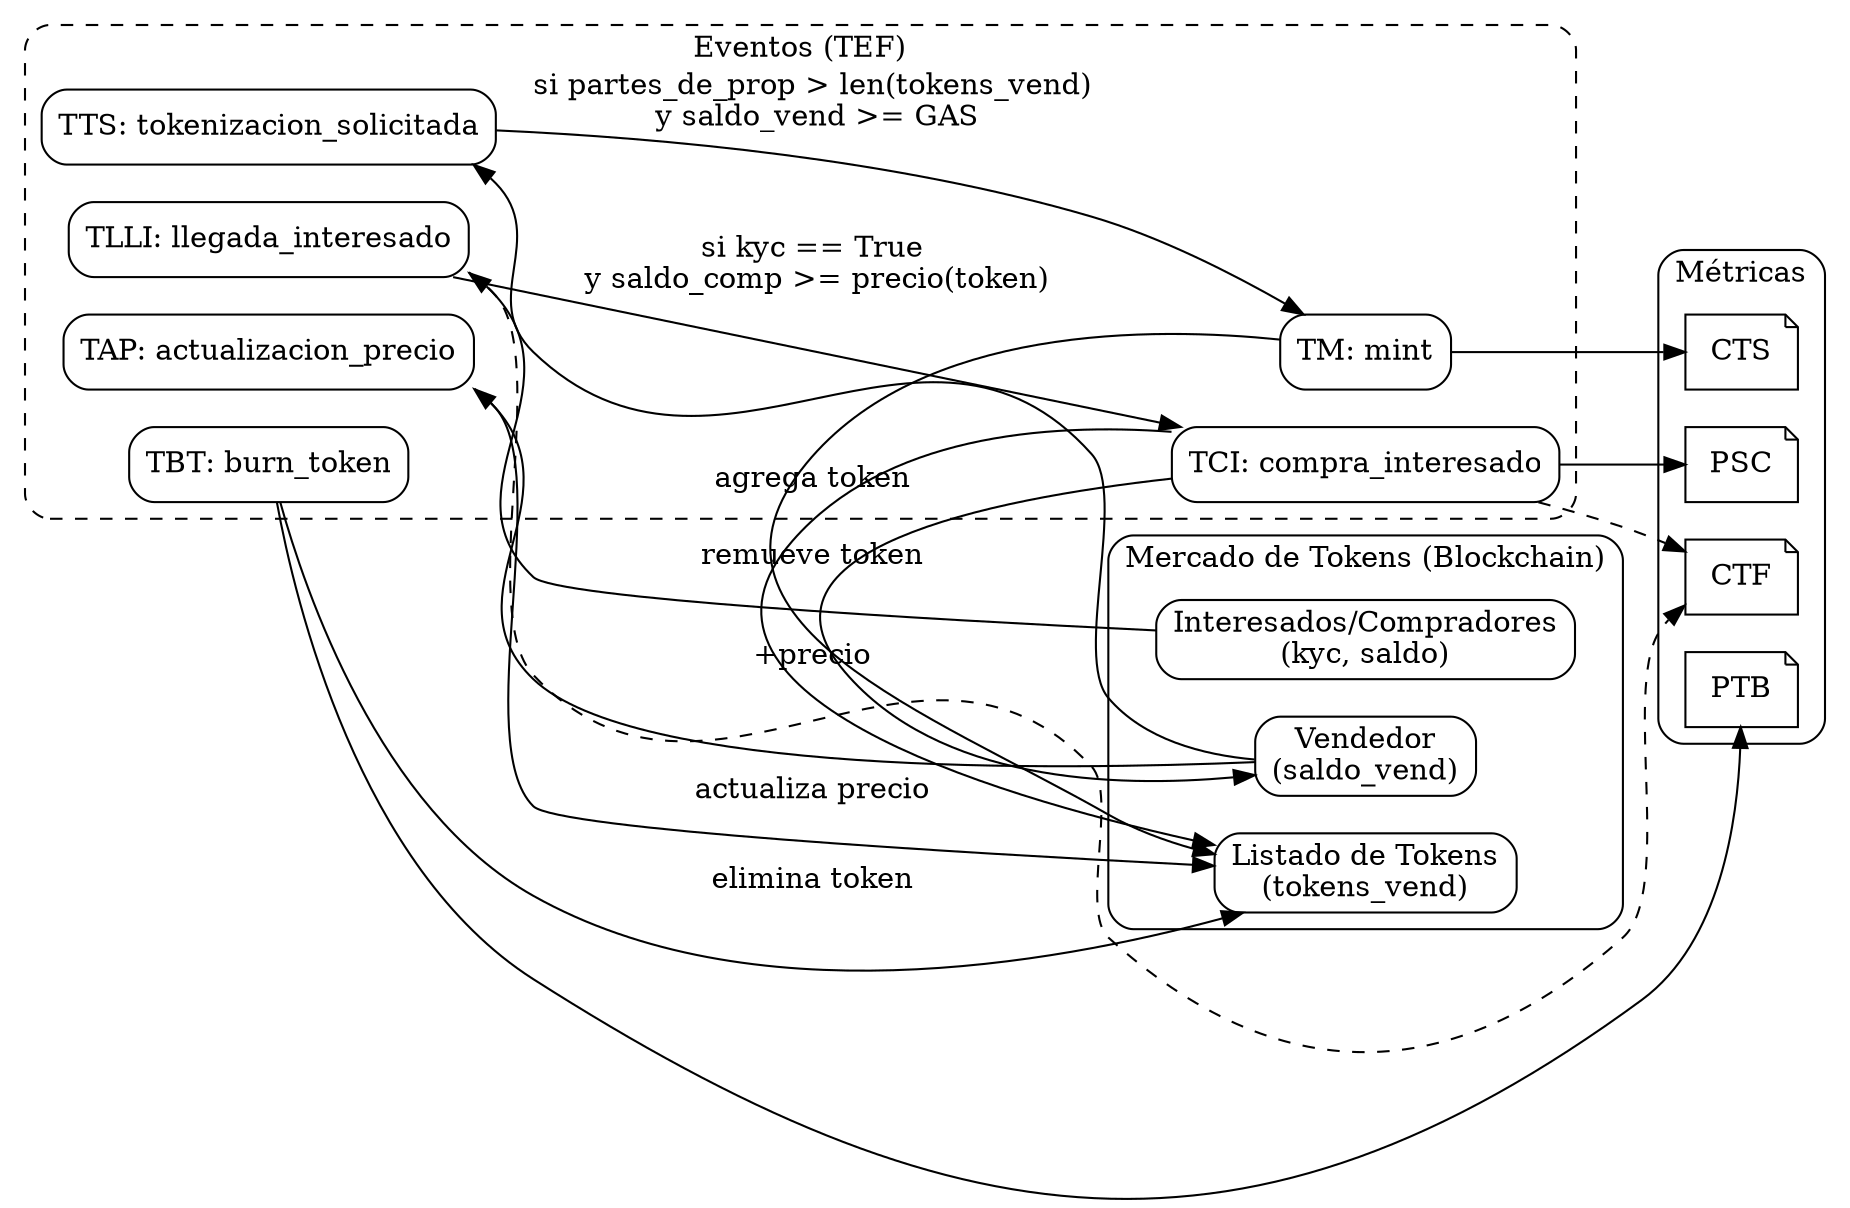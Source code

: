 digraph Overview {
  rankdir=LR;
  node [shape=rect, style=rounded];

  subgraph cluster_market {
    label="Mercado de Tokens (Blockchain)";
    style=rounded;
    Vendedor [label="Vendedor\n(saldo_vend)"];
    Compradores [label="Interesados/Compradores\n(kyc, saldo)"];
    Tokens [label="Listado de Tokens\n(tokens_vend)"];
  }

  subgraph cluster_events {
    label="Eventos (TEF)";
    style="dashed,rounded";
    TTS [label="TTS: tokenizacion_solicitada"];
    TM  [label="TM: mint"];
    TLLI [label="TLLI: llegada_interesado"];
    TCI [label="TCI: compra_interesado"];
    TBT [label="TBT: burn_token"];
    TAP [label="TAP: actualizacion_precio"];
  }

  # Flujos principales
  TTS -> TM [label="si partes_de_prop > len(tokens_vend)\n y saldo_vend >= GAS"];
  TLLI -> TCI [label="si kyc == True\n y saldo_comp >= precio(token)"];

  # Efectos sobre el mercado
  TM -> Tokens [label="agrega token"];
  TCI -> Tokens [label="remueve token"];
  TCI -> Vendedor [label="+precio"];
  TAP -> Tokens [label="actualiza precio"];
  TBT -> Tokens [label="elimina token"];

  # Interacción de actores
  Vendedor -> TTS;
  Vendedor -> TAP;
  Compradores -> TLLI;

  # Métricas
  subgraph cluster_metrics {
    label="Métricas";
    style="rounded";
    CTS [shape=note, label="CTS"];
    PTB [shape=note, label="PTB"];
    PSC [shape=note, label="PSC"];
    CTF [shape=note, label="CTF"];
  }

  TM -> CTS;
  TBT -> PTB;
  TCI -> PSC;
  {TLLI TCI} -> CTF [style=dashed];
}

